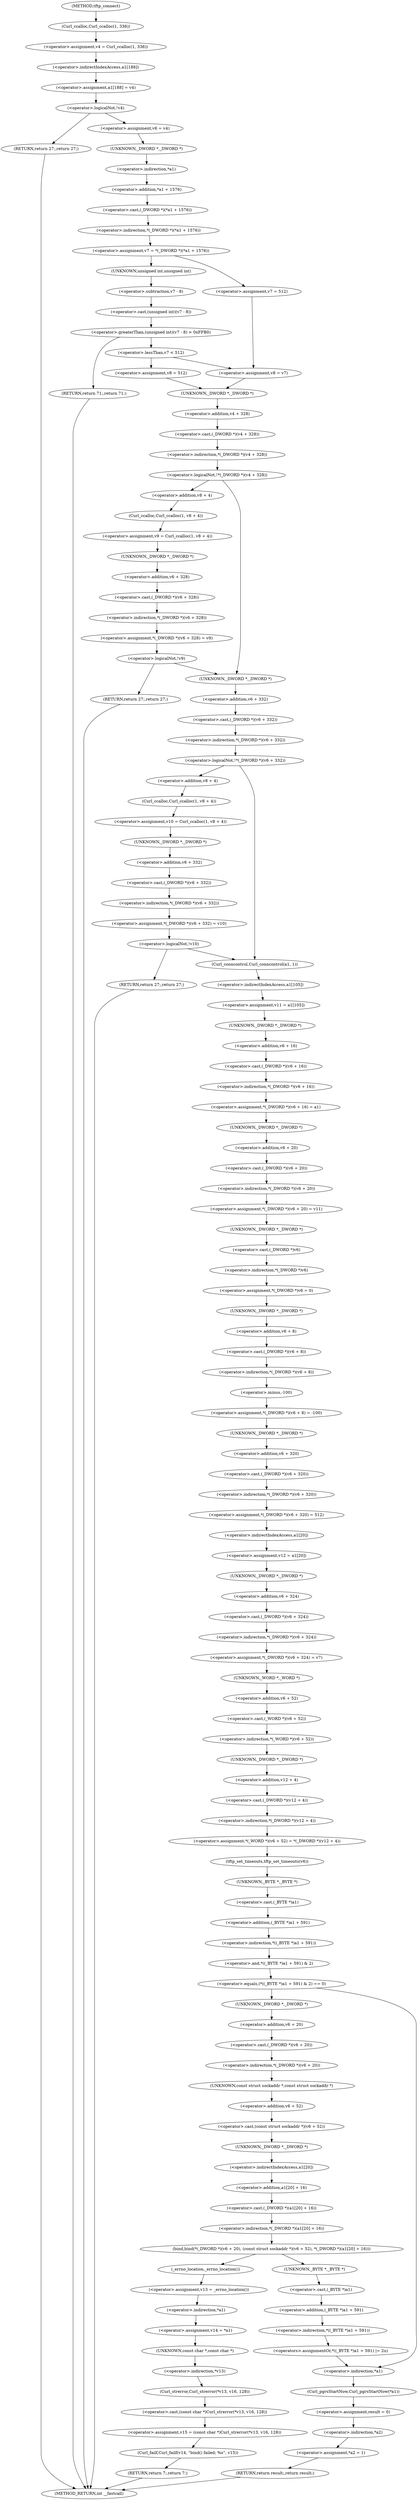 digraph tftp_connect {  
"1000131" [label = "(<operator>.assignment,v4 = Curl_ccalloc(1, 336))" ]
"1000133" [label = "(Curl_ccalloc,Curl_ccalloc(1, 336))" ]
"1000136" [label = "(<operator>.assignment,a1[188] = v4)" ]
"1000137" [label = "(<operator>.indirectIndexAccess,a1[188])" ]
"1000142" [label = "(<operator>.logicalNot,!v4)" ]
"1000144" [label = "(RETURN,return 27;,return 27;)" ]
"1000146" [label = "(<operator>.assignment,v6 = v4)" ]
"1000149" [label = "(<operator>.assignment,v7 = *(_DWORD *)(*a1 + 1576))" ]
"1000151" [label = "(<operator>.indirection,*(_DWORD *)(*a1 + 1576))" ]
"1000152" [label = "(<operator>.cast,(_DWORD *)(*a1 + 1576))" ]
"1000153" [label = "(UNKNOWN,_DWORD *,_DWORD *)" ]
"1000154" [label = "(<operator>.addition,*a1 + 1576)" ]
"1000155" [label = "(<operator>.indirection,*a1)" ]
"1000162" [label = "(<operator>.greaterThan,(unsigned int)(v7 - 8) > 0xFFB0)" ]
"1000163" [label = "(<operator>.cast,(unsigned int)(v7 - 8))" ]
"1000164" [label = "(UNKNOWN,unsigned int,unsigned int)" ]
"1000165" [label = "(<operator>.subtraction,v7 - 8)" ]
"1000169" [label = "(RETURN,return 71;,return 71;)" ]
"1000172" [label = "(<operator>.lessThan,v7 < 512)" ]
"1000176" [label = "(<operator>.assignment,v8 = 512)" ]
"1000182" [label = "(<operator>.assignment,v7 = 512)" ]
"1000185" [label = "(<operator>.assignment,v8 = v7)" ]
"1000190" [label = "(<operator>.logicalNot,!*(_DWORD *)(v4 + 328))" ]
"1000191" [label = "(<operator>.indirection,*(_DWORD *)(v4 + 328))" ]
"1000192" [label = "(<operator>.cast,(_DWORD *)(v4 + 328))" ]
"1000193" [label = "(UNKNOWN,_DWORD *,_DWORD *)" ]
"1000194" [label = "(<operator>.addition,v4 + 328)" ]
"1000198" [label = "(<operator>.assignment,v9 = Curl_ccalloc(1, v8 + 4))" ]
"1000200" [label = "(Curl_ccalloc,Curl_ccalloc(1, v8 + 4))" ]
"1000202" [label = "(<operator>.addition,v8 + 4)" ]
"1000205" [label = "(<operator>.assignment,*(_DWORD *)(v6 + 328) = v9)" ]
"1000206" [label = "(<operator>.indirection,*(_DWORD *)(v6 + 328))" ]
"1000207" [label = "(<operator>.cast,(_DWORD *)(v6 + 328))" ]
"1000208" [label = "(UNKNOWN,_DWORD *,_DWORD *)" ]
"1000209" [label = "(<operator>.addition,v6 + 328)" ]
"1000214" [label = "(<operator>.logicalNot,!v9)" ]
"1000216" [label = "(RETURN,return 27;,return 27;)" ]
"1000219" [label = "(<operator>.logicalNot,!*(_DWORD *)(v6 + 332))" ]
"1000220" [label = "(<operator>.indirection,*(_DWORD *)(v6 + 332))" ]
"1000221" [label = "(<operator>.cast,(_DWORD *)(v6 + 332))" ]
"1000222" [label = "(UNKNOWN,_DWORD *,_DWORD *)" ]
"1000223" [label = "(<operator>.addition,v6 + 332)" ]
"1000227" [label = "(<operator>.assignment,v10 = Curl_ccalloc(1, v8 + 4))" ]
"1000229" [label = "(Curl_ccalloc,Curl_ccalloc(1, v8 + 4))" ]
"1000231" [label = "(<operator>.addition,v8 + 4)" ]
"1000234" [label = "(<operator>.assignment,*(_DWORD *)(v6 + 332) = v10)" ]
"1000235" [label = "(<operator>.indirection,*(_DWORD *)(v6 + 332))" ]
"1000236" [label = "(<operator>.cast,(_DWORD *)(v6 + 332))" ]
"1000237" [label = "(UNKNOWN,_DWORD *,_DWORD *)" ]
"1000238" [label = "(<operator>.addition,v6 + 332)" ]
"1000243" [label = "(<operator>.logicalNot,!v10)" ]
"1000245" [label = "(RETURN,return 27;,return 27;)" ]
"1000247" [label = "(Curl_conncontrol,Curl_conncontrol(a1, 1))" ]
"1000250" [label = "(<operator>.assignment,v11 = a1[105])" ]
"1000252" [label = "(<operator>.indirectIndexAccess,a1[105])" ]
"1000255" [label = "(<operator>.assignment,*(_DWORD *)(v6 + 16) = a1)" ]
"1000256" [label = "(<operator>.indirection,*(_DWORD *)(v6 + 16))" ]
"1000257" [label = "(<operator>.cast,(_DWORD *)(v6 + 16))" ]
"1000258" [label = "(UNKNOWN,_DWORD *,_DWORD *)" ]
"1000259" [label = "(<operator>.addition,v6 + 16)" ]
"1000263" [label = "(<operator>.assignment,*(_DWORD *)(v6 + 20) = v11)" ]
"1000264" [label = "(<operator>.indirection,*(_DWORD *)(v6 + 20))" ]
"1000265" [label = "(<operator>.cast,(_DWORD *)(v6 + 20))" ]
"1000266" [label = "(UNKNOWN,_DWORD *,_DWORD *)" ]
"1000267" [label = "(<operator>.addition,v6 + 20)" ]
"1000271" [label = "(<operator>.assignment,*(_DWORD *)v6 = 0)" ]
"1000272" [label = "(<operator>.indirection,*(_DWORD *)v6)" ]
"1000273" [label = "(<operator>.cast,(_DWORD *)v6)" ]
"1000274" [label = "(UNKNOWN,_DWORD *,_DWORD *)" ]
"1000277" [label = "(<operator>.assignment,*(_DWORD *)(v6 + 8) = -100)" ]
"1000278" [label = "(<operator>.indirection,*(_DWORD *)(v6 + 8))" ]
"1000279" [label = "(<operator>.cast,(_DWORD *)(v6 + 8))" ]
"1000280" [label = "(UNKNOWN,_DWORD *,_DWORD *)" ]
"1000281" [label = "(<operator>.addition,v6 + 8)" ]
"1000284" [label = "(<operator>.minus,-100)" ]
"1000286" [label = "(<operator>.assignment,*(_DWORD *)(v6 + 320) = 512)" ]
"1000287" [label = "(<operator>.indirection,*(_DWORD *)(v6 + 320))" ]
"1000288" [label = "(<operator>.cast,(_DWORD *)(v6 + 320))" ]
"1000289" [label = "(UNKNOWN,_DWORD *,_DWORD *)" ]
"1000290" [label = "(<operator>.addition,v6 + 320)" ]
"1000294" [label = "(<operator>.assignment,v12 = a1[20])" ]
"1000296" [label = "(<operator>.indirectIndexAccess,a1[20])" ]
"1000299" [label = "(<operator>.assignment,*(_DWORD *)(v6 + 324) = v7)" ]
"1000300" [label = "(<operator>.indirection,*(_DWORD *)(v6 + 324))" ]
"1000301" [label = "(<operator>.cast,(_DWORD *)(v6 + 324))" ]
"1000302" [label = "(UNKNOWN,_DWORD *,_DWORD *)" ]
"1000303" [label = "(<operator>.addition,v6 + 324)" ]
"1000307" [label = "(<operator>.assignment,*(_WORD *)(v6 + 52) = *(_DWORD *)(v12 + 4))" ]
"1000308" [label = "(<operator>.indirection,*(_WORD *)(v6 + 52))" ]
"1000309" [label = "(<operator>.cast,(_WORD *)(v6 + 52))" ]
"1000310" [label = "(UNKNOWN,_WORD *,_WORD *)" ]
"1000311" [label = "(<operator>.addition,v6 + 52)" ]
"1000314" [label = "(<operator>.indirection,*(_DWORD *)(v12 + 4))" ]
"1000315" [label = "(<operator>.cast,(_DWORD *)(v12 + 4))" ]
"1000316" [label = "(UNKNOWN,_DWORD *,_DWORD *)" ]
"1000317" [label = "(<operator>.addition,v12 + 4)" ]
"1000320" [label = "(tftp_set_timeouts,tftp_set_timeouts(v6))" ]
"1000323" [label = "(<operator>.equals,(*((_BYTE *)a1 + 591) & 2) == 0)" ]
"1000324" [label = "(<operator>.and,*((_BYTE *)a1 + 591) & 2)" ]
"1000325" [label = "(<operator>.indirection,*((_BYTE *)a1 + 591))" ]
"1000326" [label = "(<operator>.addition,(_BYTE *)a1 + 591)" ]
"1000327" [label = "(<operator>.cast,(_BYTE *)a1)" ]
"1000328" [label = "(UNKNOWN,_BYTE *,_BYTE *)" ]
"1000335" [label = "(bind,bind(*(_DWORD *)(v6 + 20), (const struct sockaddr *)(v6 + 52), *(_DWORD *)(a1[20] + 16)))" ]
"1000336" [label = "(<operator>.indirection,*(_DWORD *)(v6 + 20))" ]
"1000337" [label = "(<operator>.cast,(_DWORD *)(v6 + 20))" ]
"1000338" [label = "(UNKNOWN,_DWORD *,_DWORD *)" ]
"1000339" [label = "(<operator>.addition,v6 + 20)" ]
"1000342" [label = "(<operator>.cast,(const struct sockaddr *)(v6 + 52))" ]
"1000343" [label = "(UNKNOWN,const struct sockaddr *,const struct sockaddr *)" ]
"1000344" [label = "(<operator>.addition,v6 + 52)" ]
"1000347" [label = "(<operator>.indirection,*(_DWORD *)(a1[20] + 16))" ]
"1000348" [label = "(<operator>.cast,(_DWORD *)(a1[20] + 16))" ]
"1000349" [label = "(UNKNOWN,_DWORD *,_DWORD *)" ]
"1000350" [label = "(<operator>.addition,a1[20] + 16)" ]
"1000351" [label = "(<operator>.indirectIndexAccess,a1[20])" ]
"1000356" [label = "(<operator>.assignment,v13 = _errno_location())" ]
"1000358" [label = "(_errno_location,_errno_location())" ]
"1000359" [label = "(<operator>.assignment,v14 = *a1)" ]
"1000361" [label = "(<operator>.indirection,*a1)" ]
"1000363" [label = "(<operator>.assignment,v15 = (const char *)Curl_strerror(*v13, v16, 128))" ]
"1000365" [label = "(<operator>.cast,(const char *)Curl_strerror(*v13, v16, 128))" ]
"1000366" [label = "(UNKNOWN,const char *,const char *)" ]
"1000367" [label = "(Curl_strerror,Curl_strerror(*v13, v16, 128))" ]
"1000368" [label = "(<operator>.indirection,*v13)" ]
"1000372" [label = "(Curl_failf,Curl_failf(v14, \"bind() failed; %s\", v15))" ]
"1000376" [label = "(RETURN,return 7;,return 7;)" ]
"1000378" [label = "(<operators>.assignmentOr,*((_BYTE *)a1 + 591) |= 2u)" ]
"1000379" [label = "(<operator>.indirection,*((_BYTE *)a1 + 591))" ]
"1000380" [label = "(<operator>.addition,(_BYTE *)a1 + 591)" ]
"1000381" [label = "(<operator>.cast,(_BYTE *)a1)" ]
"1000382" [label = "(UNKNOWN,_BYTE *,_BYTE *)" ]
"1000386" [label = "(Curl_pgrsStartNow,Curl_pgrsStartNow(*a1))" ]
"1000387" [label = "(<operator>.indirection,*a1)" ]
"1000389" [label = "(<operator>.assignment,result = 0)" ]
"1000392" [label = "(<operator>.assignment,*a2 = 1)" ]
"1000393" [label = "(<operator>.indirection,*a2)" ]
"1000396" [label = "(RETURN,return result;,return result;)" ]
"1000114" [label = "(METHOD,tftp_connect)" ]
"1000398" [label = "(METHOD_RETURN,int __fastcall)" ]
  "1000131" -> "1000137" 
  "1000133" -> "1000131" 
  "1000136" -> "1000142" 
  "1000137" -> "1000136" 
  "1000142" -> "1000144" 
  "1000142" -> "1000146" 
  "1000144" -> "1000398" 
  "1000146" -> "1000153" 
  "1000149" -> "1000164" 
  "1000149" -> "1000182" 
  "1000151" -> "1000149" 
  "1000152" -> "1000151" 
  "1000153" -> "1000155" 
  "1000154" -> "1000152" 
  "1000155" -> "1000154" 
  "1000162" -> "1000169" 
  "1000162" -> "1000172" 
  "1000163" -> "1000162" 
  "1000164" -> "1000165" 
  "1000165" -> "1000163" 
  "1000169" -> "1000398" 
  "1000172" -> "1000176" 
  "1000172" -> "1000185" 
  "1000176" -> "1000193" 
  "1000182" -> "1000185" 
  "1000185" -> "1000193" 
  "1000190" -> "1000222" 
  "1000190" -> "1000202" 
  "1000191" -> "1000190" 
  "1000192" -> "1000191" 
  "1000193" -> "1000194" 
  "1000194" -> "1000192" 
  "1000198" -> "1000208" 
  "1000200" -> "1000198" 
  "1000202" -> "1000200" 
  "1000205" -> "1000214" 
  "1000206" -> "1000205" 
  "1000207" -> "1000206" 
  "1000208" -> "1000209" 
  "1000209" -> "1000207" 
  "1000214" -> "1000222" 
  "1000214" -> "1000216" 
  "1000216" -> "1000398" 
  "1000219" -> "1000231" 
  "1000219" -> "1000247" 
  "1000220" -> "1000219" 
  "1000221" -> "1000220" 
  "1000222" -> "1000223" 
  "1000223" -> "1000221" 
  "1000227" -> "1000237" 
  "1000229" -> "1000227" 
  "1000231" -> "1000229" 
  "1000234" -> "1000243" 
  "1000235" -> "1000234" 
  "1000236" -> "1000235" 
  "1000237" -> "1000238" 
  "1000238" -> "1000236" 
  "1000243" -> "1000245" 
  "1000243" -> "1000247" 
  "1000245" -> "1000398" 
  "1000247" -> "1000252" 
  "1000250" -> "1000258" 
  "1000252" -> "1000250" 
  "1000255" -> "1000266" 
  "1000256" -> "1000255" 
  "1000257" -> "1000256" 
  "1000258" -> "1000259" 
  "1000259" -> "1000257" 
  "1000263" -> "1000274" 
  "1000264" -> "1000263" 
  "1000265" -> "1000264" 
  "1000266" -> "1000267" 
  "1000267" -> "1000265" 
  "1000271" -> "1000280" 
  "1000272" -> "1000271" 
  "1000273" -> "1000272" 
  "1000274" -> "1000273" 
  "1000277" -> "1000289" 
  "1000278" -> "1000284" 
  "1000279" -> "1000278" 
  "1000280" -> "1000281" 
  "1000281" -> "1000279" 
  "1000284" -> "1000277" 
  "1000286" -> "1000296" 
  "1000287" -> "1000286" 
  "1000288" -> "1000287" 
  "1000289" -> "1000290" 
  "1000290" -> "1000288" 
  "1000294" -> "1000302" 
  "1000296" -> "1000294" 
  "1000299" -> "1000310" 
  "1000300" -> "1000299" 
  "1000301" -> "1000300" 
  "1000302" -> "1000303" 
  "1000303" -> "1000301" 
  "1000307" -> "1000320" 
  "1000308" -> "1000316" 
  "1000309" -> "1000308" 
  "1000310" -> "1000311" 
  "1000311" -> "1000309" 
  "1000314" -> "1000307" 
  "1000315" -> "1000314" 
  "1000316" -> "1000317" 
  "1000317" -> "1000315" 
  "1000320" -> "1000328" 
  "1000323" -> "1000338" 
  "1000323" -> "1000387" 
  "1000324" -> "1000323" 
  "1000325" -> "1000324" 
  "1000326" -> "1000325" 
  "1000327" -> "1000326" 
  "1000328" -> "1000327" 
  "1000335" -> "1000382" 
  "1000335" -> "1000358" 
  "1000336" -> "1000343" 
  "1000337" -> "1000336" 
  "1000338" -> "1000339" 
  "1000339" -> "1000337" 
  "1000342" -> "1000349" 
  "1000343" -> "1000344" 
  "1000344" -> "1000342" 
  "1000347" -> "1000335" 
  "1000348" -> "1000347" 
  "1000349" -> "1000351" 
  "1000350" -> "1000348" 
  "1000351" -> "1000350" 
  "1000356" -> "1000361" 
  "1000358" -> "1000356" 
  "1000359" -> "1000366" 
  "1000361" -> "1000359" 
  "1000363" -> "1000372" 
  "1000365" -> "1000363" 
  "1000366" -> "1000368" 
  "1000367" -> "1000365" 
  "1000368" -> "1000367" 
  "1000372" -> "1000376" 
  "1000376" -> "1000398" 
  "1000378" -> "1000387" 
  "1000379" -> "1000378" 
  "1000380" -> "1000379" 
  "1000381" -> "1000380" 
  "1000382" -> "1000381" 
  "1000386" -> "1000389" 
  "1000387" -> "1000386" 
  "1000389" -> "1000393" 
  "1000392" -> "1000396" 
  "1000393" -> "1000392" 
  "1000396" -> "1000398" 
  "1000114" -> "1000133" 
}
